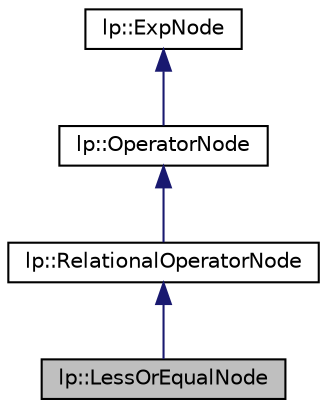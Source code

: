 digraph "lp::LessOrEqualNode"
{
  edge [fontname="Helvetica",fontsize="10",labelfontname="Helvetica",labelfontsize="10"];
  node [fontname="Helvetica",fontsize="10",shape=record];
  Node0 [label="lp::LessOrEqualNode",height=0.2,width=0.4,color="black", fillcolor="grey75", style="filled", fontcolor="black"];
  Node1 -> Node0 [dir="back",color="midnightblue",fontsize="10",style="solid",fontname="Helvetica"];
  Node1 [label="lp::RelationalOperatorNode",height=0.2,width=0.4,color="black", fillcolor="white", style="filled",URL="$classlp_1_1RelationalOperatorNode.html",tooltip="Definition of atributes and methods of RelationalOperatorNode class. "];
  Node2 -> Node1 [dir="back",color="midnightblue",fontsize="10",style="solid",fontname="Helvetica"];
  Node2 [label="lp::OperatorNode",height=0.2,width=0.4,color="black", fillcolor="white", style="filled",URL="$classlp_1_1OperatorNode.html",tooltip="Definition of atributes and methods of OperatorNode class. "];
  Node3 -> Node2 [dir="back",color="midnightblue",fontsize="10",style="solid",fontname="Helvetica"];
  Node3 [label="lp::ExpNode",height=0.2,width=0.4,color="black", fillcolor="white", style="filled",URL="$classlp_1_1ExpNode.html",tooltip="Definition of atributes and methods of ExpNode class. "];
}
